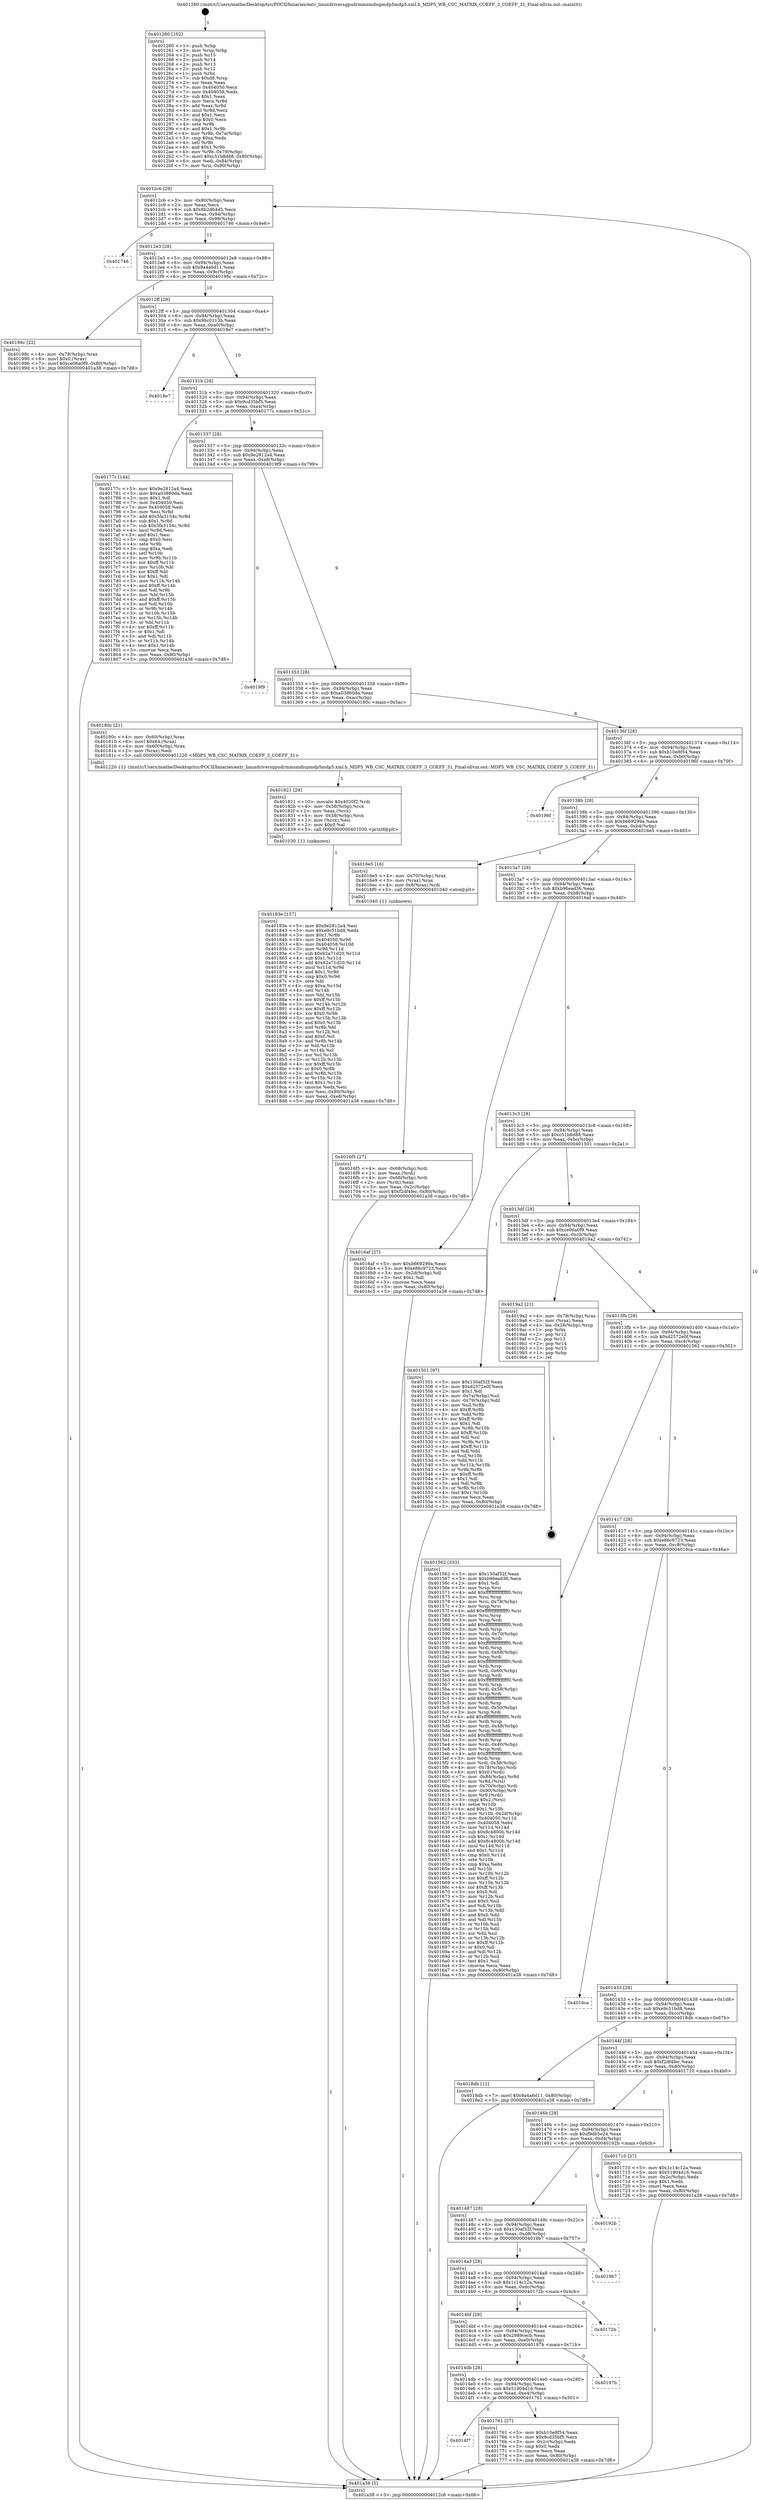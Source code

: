 digraph "0x401260" {
  label = "0x401260 (/mnt/c/Users/mathe/Desktop/tcc/POCII/binaries/extr_linuxdriversgpudrmmsmdispmdp5mdp5.xml.h_MDP5_WB_CSC_MATRIX_COEFF_3_COEFF_31_Final-ollvm.out::main(0))"
  labelloc = "t"
  node[shape=record]

  Entry [label="",width=0.3,height=0.3,shape=circle,fillcolor=black,style=filled]
  "0x4012c6" [label="{
     0x4012c6 [29]\l
     | [instrs]\l
     &nbsp;&nbsp;0x4012c6 \<+3\>: mov -0x80(%rbp),%eax\l
     &nbsp;&nbsp;0x4012c9 \<+2\>: mov %eax,%ecx\l
     &nbsp;&nbsp;0x4012cb \<+6\>: sub $0x8b2d64d5,%ecx\l
     &nbsp;&nbsp;0x4012d1 \<+6\>: mov %eax,-0x94(%rbp)\l
     &nbsp;&nbsp;0x4012d7 \<+6\>: mov %ecx,-0x98(%rbp)\l
     &nbsp;&nbsp;0x4012dd \<+6\>: je 0000000000401746 \<main+0x4e6\>\l
  }"]
  "0x401746" [label="{
     0x401746\l
  }", style=dashed]
  "0x4012e3" [label="{
     0x4012e3 [28]\l
     | [instrs]\l
     &nbsp;&nbsp;0x4012e3 \<+5\>: jmp 00000000004012e8 \<main+0x88\>\l
     &nbsp;&nbsp;0x4012e8 \<+6\>: mov -0x94(%rbp),%eax\l
     &nbsp;&nbsp;0x4012ee \<+5\>: sub $0x9a4a6d11,%eax\l
     &nbsp;&nbsp;0x4012f3 \<+6\>: mov %eax,-0x9c(%rbp)\l
     &nbsp;&nbsp;0x4012f9 \<+6\>: je 000000000040198c \<main+0x72c\>\l
  }"]
  Exit [label="",width=0.3,height=0.3,shape=circle,fillcolor=black,style=filled,peripheries=2]
  "0x40198c" [label="{
     0x40198c [22]\l
     | [instrs]\l
     &nbsp;&nbsp;0x40198c \<+4\>: mov -0x78(%rbp),%rax\l
     &nbsp;&nbsp;0x401990 \<+6\>: movl $0x0,(%rax)\l
     &nbsp;&nbsp;0x401996 \<+7\>: movl $0xce06a0f9,-0x80(%rbp)\l
     &nbsp;&nbsp;0x40199d \<+5\>: jmp 0000000000401a38 \<main+0x7d8\>\l
  }"]
  "0x4012ff" [label="{
     0x4012ff [28]\l
     | [instrs]\l
     &nbsp;&nbsp;0x4012ff \<+5\>: jmp 0000000000401304 \<main+0xa4\>\l
     &nbsp;&nbsp;0x401304 \<+6\>: mov -0x94(%rbp),%eax\l
     &nbsp;&nbsp;0x40130a \<+5\>: sub $0x9bc0113b,%eax\l
     &nbsp;&nbsp;0x40130f \<+6\>: mov %eax,-0xa0(%rbp)\l
     &nbsp;&nbsp;0x401315 \<+6\>: je 00000000004018e7 \<main+0x687\>\l
  }"]
  "0x40183e" [label="{
     0x40183e [157]\l
     | [instrs]\l
     &nbsp;&nbsp;0x40183e \<+5\>: mov $0x9e2812a4,%esi\l
     &nbsp;&nbsp;0x401843 \<+5\>: mov $0xe9c51bd8,%edx\l
     &nbsp;&nbsp;0x401848 \<+3\>: mov $0x1,%r8b\l
     &nbsp;&nbsp;0x40184b \<+8\>: mov 0x404050,%r9d\l
     &nbsp;&nbsp;0x401853 \<+8\>: mov 0x404058,%r10d\l
     &nbsp;&nbsp;0x40185b \<+3\>: mov %r9d,%r11d\l
     &nbsp;&nbsp;0x40185e \<+7\>: sub $0x62a71d20,%r11d\l
     &nbsp;&nbsp;0x401865 \<+4\>: sub $0x1,%r11d\l
     &nbsp;&nbsp;0x401869 \<+7\>: add $0x62a71d20,%r11d\l
     &nbsp;&nbsp;0x401870 \<+4\>: imul %r11d,%r9d\l
     &nbsp;&nbsp;0x401874 \<+4\>: and $0x1,%r9d\l
     &nbsp;&nbsp;0x401878 \<+4\>: cmp $0x0,%r9d\l
     &nbsp;&nbsp;0x40187c \<+3\>: sete %bl\l
     &nbsp;&nbsp;0x40187f \<+4\>: cmp $0xa,%r10d\l
     &nbsp;&nbsp;0x401883 \<+4\>: setl %r14b\l
     &nbsp;&nbsp;0x401887 \<+3\>: mov %bl,%r15b\l
     &nbsp;&nbsp;0x40188a \<+4\>: xor $0xff,%r15b\l
     &nbsp;&nbsp;0x40188e \<+3\>: mov %r14b,%r12b\l
     &nbsp;&nbsp;0x401891 \<+4\>: xor $0xff,%r12b\l
     &nbsp;&nbsp;0x401895 \<+4\>: xor $0x0,%r8b\l
     &nbsp;&nbsp;0x401899 \<+3\>: mov %r15b,%r13b\l
     &nbsp;&nbsp;0x40189c \<+4\>: and $0x0,%r13b\l
     &nbsp;&nbsp;0x4018a0 \<+3\>: and %r8b,%bl\l
     &nbsp;&nbsp;0x4018a3 \<+3\>: mov %r12b,%cl\l
     &nbsp;&nbsp;0x4018a6 \<+3\>: and $0x0,%cl\l
     &nbsp;&nbsp;0x4018a9 \<+3\>: and %r8b,%r14b\l
     &nbsp;&nbsp;0x4018ac \<+3\>: or %bl,%r13b\l
     &nbsp;&nbsp;0x4018af \<+3\>: or %r14b,%cl\l
     &nbsp;&nbsp;0x4018b2 \<+3\>: xor %cl,%r13b\l
     &nbsp;&nbsp;0x4018b5 \<+3\>: or %r12b,%r15b\l
     &nbsp;&nbsp;0x4018b8 \<+4\>: xor $0xff,%r15b\l
     &nbsp;&nbsp;0x4018bc \<+4\>: or $0x0,%r8b\l
     &nbsp;&nbsp;0x4018c0 \<+3\>: and %r8b,%r15b\l
     &nbsp;&nbsp;0x4018c3 \<+3\>: or %r15b,%r13b\l
     &nbsp;&nbsp;0x4018c6 \<+4\>: test $0x1,%r13b\l
     &nbsp;&nbsp;0x4018ca \<+3\>: cmovne %edx,%esi\l
     &nbsp;&nbsp;0x4018cd \<+3\>: mov %esi,-0x80(%rbp)\l
     &nbsp;&nbsp;0x4018d0 \<+6\>: mov %eax,-0xe8(%rbp)\l
     &nbsp;&nbsp;0x4018d6 \<+5\>: jmp 0000000000401a38 \<main+0x7d8\>\l
  }"]
  "0x4018e7" [label="{
     0x4018e7\l
  }", style=dashed]
  "0x40131b" [label="{
     0x40131b [28]\l
     | [instrs]\l
     &nbsp;&nbsp;0x40131b \<+5\>: jmp 0000000000401320 \<main+0xc0\>\l
     &nbsp;&nbsp;0x401320 \<+6\>: mov -0x94(%rbp),%eax\l
     &nbsp;&nbsp;0x401326 \<+5\>: sub $0x9cd35bf5,%eax\l
     &nbsp;&nbsp;0x40132b \<+6\>: mov %eax,-0xa4(%rbp)\l
     &nbsp;&nbsp;0x401331 \<+6\>: je 000000000040177c \<main+0x51c\>\l
  }"]
  "0x401821" [label="{
     0x401821 [29]\l
     | [instrs]\l
     &nbsp;&nbsp;0x401821 \<+10\>: movabs $0x4020f2,%rdi\l
     &nbsp;&nbsp;0x40182b \<+4\>: mov -0x58(%rbp),%rcx\l
     &nbsp;&nbsp;0x40182f \<+2\>: mov %eax,(%rcx)\l
     &nbsp;&nbsp;0x401831 \<+4\>: mov -0x58(%rbp),%rcx\l
     &nbsp;&nbsp;0x401835 \<+2\>: mov (%rcx),%esi\l
     &nbsp;&nbsp;0x401837 \<+2\>: mov $0x0,%al\l
     &nbsp;&nbsp;0x401839 \<+5\>: call 0000000000401030 \<printf@plt\>\l
     | [calls]\l
     &nbsp;&nbsp;0x401030 \{1\} (unknown)\l
  }"]
  "0x40177c" [label="{
     0x40177c [144]\l
     | [instrs]\l
     &nbsp;&nbsp;0x40177c \<+5\>: mov $0x9e2812a4,%eax\l
     &nbsp;&nbsp;0x401781 \<+5\>: mov $0xa03860da,%ecx\l
     &nbsp;&nbsp;0x401786 \<+2\>: mov $0x1,%dl\l
     &nbsp;&nbsp;0x401788 \<+7\>: mov 0x404050,%esi\l
     &nbsp;&nbsp;0x40178f \<+7\>: mov 0x404058,%edi\l
     &nbsp;&nbsp;0x401796 \<+3\>: mov %esi,%r8d\l
     &nbsp;&nbsp;0x401799 \<+7\>: add $0x5fa3154c,%r8d\l
     &nbsp;&nbsp;0x4017a0 \<+4\>: sub $0x1,%r8d\l
     &nbsp;&nbsp;0x4017a4 \<+7\>: sub $0x5fa3154c,%r8d\l
     &nbsp;&nbsp;0x4017ab \<+4\>: imul %r8d,%esi\l
     &nbsp;&nbsp;0x4017af \<+3\>: and $0x1,%esi\l
     &nbsp;&nbsp;0x4017b2 \<+3\>: cmp $0x0,%esi\l
     &nbsp;&nbsp;0x4017b5 \<+4\>: sete %r9b\l
     &nbsp;&nbsp;0x4017b9 \<+3\>: cmp $0xa,%edi\l
     &nbsp;&nbsp;0x4017bc \<+4\>: setl %r10b\l
     &nbsp;&nbsp;0x4017c0 \<+3\>: mov %r9b,%r11b\l
     &nbsp;&nbsp;0x4017c3 \<+4\>: xor $0xff,%r11b\l
     &nbsp;&nbsp;0x4017c7 \<+3\>: mov %r10b,%bl\l
     &nbsp;&nbsp;0x4017ca \<+3\>: xor $0xff,%bl\l
     &nbsp;&nbsp;0x4017cd \<+3\>: xor $0x1,%dl\l
     &nbsp;&nbsp;0x4017d0 \<+3\>: mov %r11b,%r14b\l
     &nbsp;&nbsp;0x4017d3 \<+4\>: and $0xff,%r14b\l
     &nbsp;&nbsp;0x4017d7 \<+3\>: and %dl,%r9b\l
     &nbsp;&nbsp;0x4017da \<+3\>: mov %bl,%r15b\l
     &nbsp;&nbsp;0x4017dd \<+4\>: and $0xff,%r15b\l
     &nbsp;&nbsp;0x4017e1 \<+3\>: and %dl,%r10b\l
     &nbsp;&nbsp;0x4017e4 \<+3\>: or %r9b,%r14b\l
     &nbsp;&nbsp;0x4017e7 \<+3\>: or %r10b,%r15b\l
     &nbsp;&nbsp;0x4017ea \<+3\>: xor %r15b,%r14b\l
     &nbsp;&nbsp;0x4017ed \<+3\>: or %bl,%r11b\l
     &nbsp;&nbsp;0x4017f0 \<+4\>: xor $0xff,%r11b\l
     &nbsp;&nbsp;0x4017f4 \<+3\>: or $0x1,%dl\l
     &nbsp;&nbsp;0x4017f7 \<+3\>: and %dl,%r11b\l
     &nbsp;&nbsp;0x4017fa \<+3\>: or %r11b,%r14b\l
     &nbsp;&nbsp;0x4017fd \<+4\>: test $0x1,%r14b\l
     &nbsp;&nbsp;0x401801 \<+3\>: cmovne %ecx,%eax\l
     &nbsp;&nbsp;0x401804 \<+3\>: mov %eax,-0x80(%rbp)\l
     &nbsp;&nbsp;0x401807 \<+5\>: jmp 0000000000401a38 \<main+0x7d8\>\l
  }"]
  "0x401337" [label="{
     0x401337 [28]\l
     | [instrs]\l
     &nbsp;&nbsp;0x401337 \<+5\>: jmp 000000000040133c \<main+0xdc\>\l
     &nbsp;&nbsp;0x40133c \<+6\>: mov -0x94(%rbp),%eax\l
     &nbsp;&nbsp;0x401342 \<+5\>: sub $0x9e2812a4,%eax\l
     &nbsp;&nbsp;0x401347 \<+6\>: mov %eax,-0xa8(%rbp)\l
     &nbsp;&nbsp;0x40134d \<+6\>: je 00000000004019f9 \<main+0x799\>\l
  }"]
  "0x4014f7" [label="{
     0x4014f7\l
  }", style=dashed]
  "0x4019f9" [label="{
     0x4019f9\l
  }", style=dashed]
  "0x401353" [label="{
     0x401353 [28]\l
     | [instrs]\l
     &nbsp;&nbsp;0x401353 \<+5\>: jmp 0000000000401358 \<main+0xf8\>\l
     &nbsp;&nbsp;0x401358 \<+6\>: mov -0x94(%rbp),%eax\l
     &nbsp;&nbsp;0x40135e \<+5\>: sub $0xa03860da,%eax\l
     &nbsp;&nbsp;0x401363 \<+6\>: mov %eax,-0xac(%rbp)\l
     &nbsp;&nbsp;0x401369 \<+6\>: je 000000000040180c \<main+0x5ac\>\l
  }"]
  "0x401761" [label="{
     0x401761 [27]\l
     | [instrs]\l
     &nbsp;&nbsp;0x401761 \<+5\>: mov $0xb10e8f54,%eax\l
     &nbsp;&nbsp;0x401766 \<+5\>: mov $0x9cd35bf5,%ecx\l
     &nbsp;&nbsp;0x40176b \<+3\>: mov -0x2c(%rbp),%edx\l
     &nbsp;&nbsp;0x40176e \<+3\>: cmp $0x0,%edx\l
     &nbsp;&nbsp;0x401771 \<+3\>: cmove %ecx,%eax\l
     &nbsp;&nbsp;0x401774 \<+3\>: mov %eax,-0x80(%rbp)\l
     &nbsp;&nbsp;0x401777 \<+5\>: jmp 0000000000401a38 \<main+0x7d8\>\l
  }"]
  "0x40180c" [label="{
     0x40180c [21]\l
     | [instrs]\l
     &nbsp;&nbsp;0x40180c \<+4\>: mov -0x60(%rbp),%rax\l
     &nbsp;&nbsp;0x401810 \<+6\>: movl $0x64,(%rax)\l
     &nbsp;&nbsp;0x401816 \<+4\>: mov -0x60(%rbp),%rax\l
     &nbsp;&nbsp;0x40181a \<+2\>: mov (%rax),%edi\l
     &nbsp;&nbsp;0x40181c \<+5\>: call 0000000000401220 \<MDP5_WB_CSC_MATRIX_COEFF_3_COEFF_31\>\l
     | [calls]\l
     &nbsp;&nbsp;0x401220 \{1\} (/mnt/c/Users/mathe/Desktop/tcc/POCII/binaries/extr_linuxdriversgpudrmmsmdispmdp5mdp5.xml.h_MDP5_WB_CSC_MATRIX_COEFF_3_COEFF_31_Final-ollvm.out::MDP5_WB_CSC_MATRIX_COEFF_3_COEFF_31)\l
  }"]
  "0x40136f" [label="{
     0x40136f [28]\l
     | [instrs]\l
     &nbsp;&nbsp;0x40136f \<+5\>: jmp 0000000000401374 \<main+0x114\>\l
     &nbsp;&nbsp;0x401374 \<+6\>: mov -0x94(%rbp),%eax\l
     &nbsp;&nbsp;0x40137a \<+5\>: sub $0xb10e8f54,%eax\l
     &nbsp;&nbsp;0x40137f \<+6\>: mov %eax,-0xb0(%rbp)\l
     &nbsp;&nbsp;0x401385 \<+6\>: je 000000000040196f \<main+0x70f\>\l
  }"]
  "0x4014db" [label="{
     0x4014db [28]\l
     | [instrs]\l
     &nbsp;&nbsp;0x4014db \<+5\>: jmp 00000000004014e0 \<main+0x280\>\l
     &nbsp;&nbsp;0x4014e0 \<+6\>: mov -0x94(%rbp),%eax\l
     &nbsp;&nbsp;0x4014e6 \<+5\>: sub $0x51904d16,%eax\l
     &nbsp;&nbsp;0x4014eb \<+6\>: mov %eax,-0xe4(%rbp)\l
     &nbsp;&nbsp;0x4014f1 \<+6\>: je 0000000000401761 \<main+0x501\>\l
  }"]
  "0x40196f" [label="{
     0x40196f\l
  }", style=dashed]
  "0x40138b" [label="{
     0x40138b [28]\l
     | [instrs]\l
     &nbsp;&nbsp;0x40138b \<+5\>: jmp 0000000000401390 \<main+0x130\>\l
     &nbsp;&nbsp;0x401390 \<+6\>: mov -0x94(%rbp),%eax\l
     &nbsp;&nbsp;0x401396 \<+5\>: sub $0xb669299a,%eax\l
     &nbsp;&nbsp;0x40139b \<+6\>: mov %eax,-0xb4(%rbp)\l
     &nbsp;&nbsp;0x4013a1 \<+6\>: je 00000000004016e5 \<main+0x485\>\l
  }"]
  "0x40197b" [label="{
     0x40197b\l
  }", style=dashed]
  "0x4016e5" [label="{
     0x4016e5 [16]\l
     | [instrs]\l
     &nbsp;&nbsp;0x4016e5 \<+4\>: mov -0x70(%rbp),%rax\l
     &nbsp;&nbsp;0x4016e9 \<+3\>: mov (%rax),%rax\l
     &nbsp;&nbsp;0x4016ec \<+4\>: mov 0x8(%rax),%rdi\l
     &nbsp;&nbsp;0x4016f0 \<+5\>: call 0000000000401040 \<atoi@plt\>\l
     | [calls]\l
     &nbsp;&nbsp;0x401040 \{1\} (unknown)\l
  }"]
  "0x4013a7" [label="{
     0x4013a7 [28]\l
     | [instrs]\l
     &nbsp;&nbsp;0x4013a7 \<+5\>: jmp 00000000004013ac \<main+0x14c\>\l
     &nbsp;&nbsp;0x4013ac \<+6\>: mov -0x94(%rbp),%eax\l
     &nbsp;&nbsp;0x4013b2 \<+5\>: sub $0xb96ead36,%eax\l
     &nbsp;&nbsp;0x4013b7 \<+6\>: mov %eax,-0xb8(%rbp)\l
     &nbsp;&nbsp;0x4013bd \<+6\>: je 00000000004016af \<main+0x44f\>\l
  }"]
  "0x4014bf" [label="{
     0x4014bf [28]\l
     | [instrs]\l
     &nbsp;&nbsp;0x4014bf \<+5\>: jmp 00000000004014c4 \<main+0x264\>\l
     &nbsp;&nbsp;0x4014c4 \<+6\>: mov -0x94(%rbp),%eax\l
     &nbsp;&nbsp;0x4014ca \<+5\>: sub $0x2989cecb,%eax\l
     &nbsp;&nbsp;0x4014cf \<+6\>: mov %eax,-0xe0(%rbp)\l
     &nbsp;&nbsp;0x4014d5 \<+6\>: je 000000000040197b \<main+0x71b\>\l
  }"]
  "0x4016af" [label="{
     0x4016af [27]\l
     | [instrs]\l
     &nbsp;&nbsp;0x4016af \<+5\>: mov $0xb669299a,%eax\l
     &nbsp;&nbsp;0x4016b4 \<+5\>: mov $0xe86c9723,%ecx\l
     &nbsp;&nbsp;0x4016b9 \<+3\>: mov -0x2d(%rbp),%dl\l
     &nbsp;&nbsp;0x4016bc \<+3\>: test $0x1,%dl\l
     &nbsp;&nbsp;0x4016bf \<+3\>: cmovne %ecx,%eax\l
     &nbsp;&nbsp;0x4016c2 \<+3\>: mov %eax,-0x80(%rbp)\l
     &nbsp;&nbsp;0x4016c5 \<+5\>: jmp 0000000000401a38 \<main+0x7d8\>\l
  }"]
  "0x4013c3" [label="{
     0x4013c3 [28]\l
     | [instrs]\l
     &nbsp;&nbsp;0x4013c3 \<+5\>: jmp 00000000004013c8 \<main+0x168\>\l
     &nbsp;&nbsp;0x4013c8 \<+6\>: mov -0x94(%rbp),%eax\l
     &nbsp;&nbsp;0x4013ce \<+5\>: sub $0xc51b8d88,%eax\l
     &nbsp;&nbsp;0x4013d3 \<+6\>: mov %eax,-0xbc(%rbp)\l
     &nbsp;&nbsp;0x4013d9 \<+6\>: je 0000000000401501 \<main+0x2a1\>\l
  }"]
  "0x40172b" [label="{
     0x40172b\l
  }", style=dashed]
  "0x401501" [label="{
     0x401501 [97]\l
     | [instrs]\l
     &nbsp;&nbsp;0x401501 \<+5\>: mov $0x130af32f,%eax\l
     &nbsp;&nbsp;0x401506 \<+5\>: mov $0xd2572e0f,%ecx\l
     &nbsp;&nbsp;0x40150b \<+2\>: mov $0x1,%dl\l
     &nbsp;&nbsp;0x40150d \<+4\>: mov -0x7a(%rbp),%sil\l
     &nbsp;&nbsp;0x401511 \<+4\>: mov -0x79(%rbp),%dil\l
     &nbsp;&nbsp;0x401515 \<+3\>: mov %sil,%r8b\l
     &nbsp;&nbsp;0x401518 \<+4\>: xor $0xff,%r8b\l
     &nbsp;&nbsp;0x40151c \<+3\>: mov %dil,%r9b\l
     &nbsp;&nbsp;0x40151f \<+4\>: xor $0xff,%r9b\l
     &nbsp;&nbsp;0x401523 \<+3\>: xor $0x1,%dl\l
     &nbsp;&nbsp;0x401526 \<+3\>: mov %r8b,%r10b\l
     &nbsp;&nbsp;0x401529 \<+4\>: and $0xff,%r10b\l
     &nbsp;&nbsp;0x40152d \<+3\>: and %dl,%sil\l
     &nbsp;&nbsp;0x401530 \<+3\>: mov %r9b,%r11b\l
     &nbsp;&nbsp;0x401533 \<+4\>: and $0xff,%r11b\l
     &nbsp;&nbsp;0x401537 \<+3\>: and %dl,%dil\l
     &nbsp;&nbsp;0x40153a \<+3\>: or %sil,%r10b\l
     &nbsp;&nbsp;0x40153d \<+3\>: or %dil,%r11b\l
     &nbsp;&nbsp;0x401540 \<+3\>: xor %r11b,%r10b\l
     &nbsp;&nbsp;0x401543 \<+3\>: or %r9b,%r8b\l
     &nbsp;&nbsp;0x401546 \<+4\>: xor $0xff,%r8b\l
     &nbsp;&nbsp;0x40154a \<+3\>: or $0x1,%dl\l
     &nbsp;&nbsp;0x40154d \<+3\>: and %dl,%r8b\l
     &nbsp;&nbsp;0x401550 \<+3\>: or %r8b,%r10b\l
     &nbsp;&nbsp;0x401553 \<+4\>: test $0x1,%r10b\l
     &nbsp;&nbsp;0x401557 \<+3\>: cmovne %ecx,%eax\l
     &nbsp;&nbsp;0x40155a \<+3\>: mov %eax,-0x80(%rbp)\l
     &nbsp;&nbsp;0x40155d \<+5\>: jmp 0000000000401a38 \<main+0x7d8\>\l
  }"]
  "0x4013df" [label="{
     0x4013df [28]\l
     | [instrs]\l
     &nbsp;&nbsp;0x4013df \<+5\>: jmp 00000000004013e4 \<main+0x184\>\l
     &nbsp;&nbsp;0x4013e4 \<+6\>: mov -0x94(%rbp),%eax\l
     &nbsp;&nbsp;0x4013ea \<+5\>: sub $0xce06a0f9,%eax\l
     &nbsp;&nbsp;0x4013ef \<+6\>: mov %eax,-0xc0(%rbp)\l
     &nbsp;&nbsp;0x4013f5 \<+6\>: je 00000000004019a2 \<main+0x742\>\l
  }"]
  "0x401a38" [label="{
     0x401a38 [5]\l
     | [instrs]\l
     &nbsp;&nbsp;0x401a38 \<+5\>: jmp 00000000004012c6 \<main+0x66\>\l
  }"]
  "0x401260" [label="{
     0x401260 [102]\l
     | [instrs]\l
     &nbsp;&nbsp;0x401260 \<+1\>: push %rbp\l
     &nbsp;&nbsp;0x401261 \<+3\>: mov %rsp,%rbp\l
     &nbsp;&nbsp;0x401264 \<+2\>: push %r15\l
     &nbsp;&nbsp;0x401266 \<+2\>: push %r14\l
     &nbsp;&nbsp;0x401268 \<+2\>: push %r13\l
     &nbsp;&nbsp;0x40126a \<+2\>: push %r12\l
     &nbsp;&nbsp;0x40126c \<+1\>: push %rbx\l
     &nbsp;&nbsp;0x40126d \<+7\>: sub $0xd8,%rsp\l
     &nbsp;&nbsp;0x401274 \<+2\>: xor %eax,%eax\l
     &nbsp;&nbsp;0x401276 \<+7\>: mov 0x404050,%ecx\l
     &nbsp;&nbsp;0x40127d \<+7\>: mov 0x404058,%edx\l
     &nbsp;&nbsp;0x401284 \<+3\>: sub $0x1,%eax\l
     &nbsp;&nbsp;0x401287 \<+3\>: mov %ecx,%r8d\l
     &nbsp;&nbsp;0x40128a \<+3\>: add %eax,%r8d\l
     &nbsp;&nbsp;0x40128d \<+4\>: imul %r8d,%ecx\l
     &nbsp;&nbsp;0x401291 \<+3\>: and $0x1,%ecx\l
     &nbsp;&nbsp;0x401294 \<+3\>: cmp $0x0,%ecx\l
     &nbsp;&nbsp;0x401297 \<+4\>: sete %r9b\l
     &nbsp;&nbsp;0x40129b \<+4\>: and $0x1,%r9b\l
     &nbsp;&nbsp;0x40129f \<+4\>: mov %r9b,-0x7a(%rbp)\l
     &nbsp;&nbsp;0x4012a3 \<+3\>: cmp $0xa,%edx\l
     &nbsp;&nbsp;0x4012a6 \<+4\>: setl %r9b\l
     &nbsp;&nbsp;0x4012aa \<+4\>: and $0x1,%r9b\l
     &nbsp;&nbsp;0x4012ae \<+4\>: mov %r9b,-0x79(%rbp)\l
     &nbsp;&nbsp;0x4012b2 \<+7\>: movl $0xc51b8d88,-0x80(%rbp)\l
     &nbsp;&nbsp;0x4012b9 \<+6\>: mov %edi,-0x84(%rbp)\l
     &nbsp;&nbsp;0x4012bf \<+7\>: mov %rsi,-0x90(%rbp)\l
  }"]
  "0x4014a3" [label="{
     0x4014a3 [28]\l
     | [instrs]\l
     &nbsp;&nbsp;0x4014a3 \<+5\>: jmp 00000000004014a8 \<main+0x248\>\l
     &nbsp;&nbsp;0x4014a8 \<+6\>: mov -0x94(%rbp),%eax\l
     &nbsp;&nbsp;0x4014ae \<+5\>: sub $0x1c14c12a,%eax\l
     &nbsp;&nbsp;0x4014b3 \<+6\>: mov %eax,-0xdc(%rbp)\l
     &nbsp;&nbsp;0x4014b9 \<+6\>: je 000000000040172b \<main+0x4cb\>\l
  }"]
  "0x4019a2" [label="{
     0x4019a2 [21]\l
     | [instrs]\l
     &nbsp;&nbsp;0x4019a2 \<+4\>: mov -0x78(%rbp),%rax\l
     &nbsp;&nbsp;0x4019a6 \<+2\>: mov (%rax),%eax\l
     &nbsp;&nbsp;0x4019a8 \<+4\>: lea -0x28(%rbp),%rsp\l
     &nbsp;&nbsp;0x4019ac \<+1\>: pop %rbx\l
     &nbsp;&nbsp;0x4019ad \<+2\>: pop %r12\l
     &nbsp;&nbsp;0x4019af \<+2\>: pop %r13\l
     &nbsp;&nbsp;0x4019b1 \<+2\>: pop %r14\l
     &nbsp;&nbsp;0x4019b3 \<+2\>: pop %r15\l
     &nbsp;&nbsp;0x4019b5 \<+1\>: pop %rbp\l
     &nbsp;&nbsp;0x4019b6 \<+1\>: ret\l
  }"]
  "0x4013fb" [label="{
     0x4013fb [28]\l
     | [instrs]\l
     &nbsp;&nbsp;0x4013fb \<+5\>: jmp 0000000000401400 \<main+0x1a0\>\l
     &nbsp;&nbsp;0x401400 \<+6\>: mov -0x94(%rbp),%eax\l
     &nbsp;&nbsp;0x401406 \<+5\>: sub $0xd2572e0f,%eax\l
     &nbsp;&nbsp;0x40140b \<+6\>: mov %eax,-0xc4(%rbp)\l
     &nbsp;&nbsp;0x401411 \<+6\>: je 0000000000401562 \<main+0x302\>\l
  }"]
  "0x4019b7" [label="{
     0x4019b7\l
  }", style=dashed]
  "0x401562" [label="{
     0x401562 [333]\l
     | [instrs]\l
     &nbsp;&nbsp;0x401562 \<+5\>: mov $0x130af32f,%eax\l
     &nbsp;&nbsp;0x401567 \<+5\>: mov $0xb96ead36,%ecx\l
     &nbsp;&nbsp;0x40156c \<+2\>: mov $0x1,%dl\l
     &nbsp;&nbsp;0x40156e \<+3\>: mov %rsp,%rsi\l
     &nbsp;&nbsp;0x401571 \<+4\>: add $0xfffffffffffffff0,%rsi\l
     &nbsp;&nbsp;0x401575 \<+3\>: mov %rsi,%rsp\l
     &nbsp;&nbsp;0x401578 \<+4\>: mov %rsi,-0x78(%rbp)\l
     &nbsp;&nbsp;0x40157c \<+3\>: mov %rsp,%rsi\l
     &nbsp;&nbsp;0x40157f \<+4\>: add $0xfffffffffffffff0,%rsi\l
     &nbsp;&nbsp;0x401583 \<+3\>: mov %rsi,%rsp\l
     &nbsp;&nbsp;0x401586 \<+3\>: mov %rsp,%rdi\l
     &nbsp;&nbsp;0x401589 \<+4\>: add $0xfffffffffffffff0,%rdi\l
     &nbsp;&nbsp;0x40158d \<+3\>: mov %rdi,%rsp\l
     &nbsp;&nbsp;0x401590 \<+4\>: mov %rdi,-0x70(%rbp)\l
     &nbsp;&nbsp;0x401594 \<+3\>: mov %rsp,%rdi\l
     &nbsp;&nbsp;0x401597 \<+4\>: add $0xfffffffffffffff0,%rdi\l
     &nbsp;&nbsp;0x40159b \<+3\>: mov %rdi,%rsp\l
     &nbsp;&nbsp;0x40159e \<+4\>: mov %rdi,-0x68(%rbp)\l
     &nbsp;&nbsp;0x4015a2 \<+3\>: mov %rsp,%rdi\l
     &nbsp;&nbsp;0x4015a5 \<+4\>: add $0xfffffffffffffff0,%rdi\l
     &nbsp;&nbsp;0x4015a9 \<+3\>: mov %rdi,%rsp\l
     &nbsp;&nbsp;0x4015ac \<+4\>: mov %rdi,-0x60(%rbp)\l
     &nbsp;&nbsp;0x4015b0 \<+3\>: mov %rsp,%rdi\l
     &nbsp;&nbsp;0x4015b3 \<+4\>: add $0xfffffffffffffff0,%rdi\l
     &nbsp;&nbsp;0x4015b7 \<+3\>: mov %rdi,%rsp\l
     &nbsp;&nbsp;0x4015ba \<+4\>: mov %rdi,-0x58(%rbp)\l
     &nbsp;&nbsp;0x4015be \<+3\>: mov %rsp,%rdi\l
     &nbsp;&nbsp;0x4015c1 \<+4\>: add $0xfffffffffffffff0,%rdi\l
     &nbsp;&nbsp;0x4015c5 \<+3\>: mov %rdi,%rsp\l
     &nbsp;&nbsp;0x4015c8 \<+4\>: mov %rdi,-0x50(%rbp)\l
     &nbsp;&nbsp;0x4015cc \<+3\>: mov %rsp,%rdi\l
     &nbsp;&nbsp;0x4015cf \<+4\>: add $0xfffffffffffffff0,%rdi\l
     &nbsp;&nbsp;0x4015d3 \<+3\>: mov %rdi,%rsp\l
     &nbsp;&nbsp;0x4015d6 \<+4\>: mov %rdi,-0x48(%rbp)\l
     &nbsp;&nbsp;0x4015da \<+3\>: mov %rsp,%rdi\l
     &nbsp;&nbsp;0x4015dd \<+4\>: add $0xfffffffffffffff0,%rdi\l
     &nbsp;&nbsp;0x4015e1 \<+3\>: mov %rdi,%rsp\l
     &nbsp;&nbsp;0x4015e4 \<+4\>: mov %rdi,-0x40(%rbp)\l
     &nbsp;&nbsp;0x4015e8 \<+3\>: mov %rsp,%rdi\l
     &nbsp;&nbsp;0x4015eb \<+4\>: add $0xfffffffffffffff0,%rdi\l
     &nbsp;&nbsp;0x4015ef \<+3\>: mov %rdi,%rsp\l
     &nbsp;&nbsp;0x4015f2 \<+4\>: mov %rdi,-0x38(%rbp)\l
     &nbsp;&nbsp;0x4015f6 \<+4\>: mov -0x78(%rbp),%rdi\l
     &nbsp;&nbsp;0x4015fa \<+6\>: movl $0x0,(%rdi)\l
     &nbsp;&nbsp;0x401600 \<+7\>: mov -0x84(%rbp),%r8d\l
     &nbsp;&nbsp;0x401607 \<+3\>: mov %r8d,(%rsi)\l
     &nbsp;&nbsp;0x40160a \<+4\>: mov -0x70(%rbp),%rdi\l
     &nbsp;&nbsp;0x40160e \<+7\>: mov -0x90(%rbp),%r9\l
     &nbsp;&nbsp;0x401615 \<+3\>: mov %r9,(%rdi)\l
     &nbsp;&nbsp;0x401618 \<+3\>: cmpl $0x2,(%rsi)\l
     &nbsp;&nbsp;0x40161b \<+4\>: setne %r10b\l
     &nbsp;&nbsp;0x40161f \<+4\>: and $0x1,%r10b\l
     &nbsp;&nbsp;0x401623 \<+4\>: mov %r10b,-0x2d(%rbp)\l
     &nbsp;&nbsp;0x401627 \<+8\>: mov 0x404050,%r11d\l
     &nbsp;&nbsp;0x40162f \<+7\>: mov 0x404058,%ebx\l
     &nbsp;&nbsp;0x401636 \<+3\>: mov %r11d,%r14d\l
     &nbsp;&nbsp;0x401639 \<+7\>: sub $0x8c4800b,%r14d\l
     &nbsp;&nbsp;0x401640 \<+4\>: sub $0x1,%r14d\l
     &nbsp;&nbsp;0x401644 \<+7\>: add $0x8c4800b,%r14d\l
     &nbsp;&nbsp;0x40164b \<+4\>: imul %r14d,%r11d\l
     &nbsp;&nbsp;0x40164f \<+4\>: and $0x1,%r11d\l
     &nbsp;&nbsp;0x401653 \<+4\>: cmp $0x0,%r11d\l
     &nbsp;&nbsp;0x401657 \<+4\>: sete %r10b\l
     &nbsp;&nbsp;0x40165b \<+3\>: cmp $0xa,%ebx\l
     &nbsp;&nbsp;0x40165e \<+4\>: setl %r15b\l
     &nbsp;&nbsp;0x401662 \<+3\>: mov %r10b,%r12b\l
     &nbsp;&nbsp;0x401665 \<+4\>: xor $0xff,%r12b\l
     &nbsp;&nbsp;0x401669 \<+3\>: mov %r15b,%r13b\l
     &nbsp;&nbsp;0x40166c \<+4\>: xor $0xff,%r13b\l
     &nbsp;&nbsp;0x401670 \<+3\>: xor $0x0,%dl\l
     &nbsp;&nbsp;0x401673 \<+3\>: mov %r12b,%sil\l
     &nbsp;&nbsp;0x401676 \<+4\>: and $0x0,%sil\l
     &nbsp;&nbsp;0x40167a \<+3\>: and %dl,%r10b\l
     &nbsp;&nbsp;0x40167d \<+3\>: mov %r13b,%dil\l
     &nbsp;&nbsp;0x401680 \<+4\>: and $0x0,%dil\l
     &nbsp;&nbsp;0x401684 \<+3\>: and %dl,%r15b\l
     &nbsp;&nbsp;0x401687 \<+3\>: or %r10b,%sil\l
     &nbsp;&nbsp;0x40168a \<+3\>: or %r15b,%dil\l
     &nbsp;&nbsp;0x40168d \<+3\>: xor %dil,%sil\l
     &nbsp;&nbsp;0x401690 \<+3\>: or %r13b,%r12b\l
     &nbsp;&nbsp;0x401693 \<+4\>: xor $0xff,%r12b\l
     &nbsp;&nbsp;0x401697 \<+3\>: or $0x0,%dl\l
     &nbsp;&nbsp;0x40169a \<+3\>: and %dl,%r12b\l
     &nbsp;&nbsp;0x40169d \<+3\>: or %r12b,%sil\l
     &nbsp;&nbsp;0x4016a0 \<+4\>: test $0x1,%sil\l
     &nbsp;&nbsp;0x4016a4 \<+3\>: cmovne %ecx,%eax\l
     &nbsp;&nbsp;0x4016a7 \<+3\>: mov %eax,-0x80(%rbp)\l
     &nbsp;&nbsp;0x4016aa \<+5\>: jmp 0000000000401a38 \<main+0x7d8\>\l
  }"]
  "0x401417" [label="{
     0x401417 [28]\l
     | [instrs]\l
     &nbsp;&nbsp;0x401417 \<+5\>: jmp 000000000040141c \<main+0x1bc\>\l
     &nbsp;&nbsp;0x40141c \<+6\>: mov -0x94(%rbp),%eax\l
     &nbsp;&nbsp;0x401422 \<+5\>: sub $0xe86c9723,%eax\l
     &nbsp;&nbsp;0x401427 \<+6\>: mov %eax,-0xc8(%rbp)\l
     &nbsp;&nbsp;0x40142d \<+6\>: je 00000000004016ca \<main+0x46a\>\l
  }"]
  "0x401487" [label="{
     0x401487 [28]\l
     | [instrs]\l
     &nbsp;&nbsp;0x401487 \<+5\>: jmp 000000000040148c \<main+0x22c\>\l
     &nbsp;&nbsp;0x40148c \<+6\>: mov -0x94(%rbp),%eax\l
     &nbsp;&nbsp;0x401492 \<+5\>: sub $0x130af32f,%eax\l
     &nbsp;&nbsp;0x401497 \<+6\>: mov %eax,-0xd8(%rbp)\l
     &nbsp;&nbsp;0x40149d \<+6\>: je 00000000004019b7 \<main+0x757\>\l
  }"]
  "0x4016f5" [label="{
     0x4016f5 [27]\l
     | [instrs]\l
     &nbsp;&nbsp;0x4016f5 \<+4\>: mov -0x68(%rbp),%rdi\l
     &nbsp;&nbsp;0x4016f9 \<+2\>: mov %eax,(%rdi)\l
     &nbsp;&nbsp;0x4016fb \<+4\>: mov -0x68(%rbp),%rdi\l
     &nbsp;&nbsp;0x4016ff \<+2\>: mov (%rdi),%eax\l
     &nbsp;&nbsp;0x401701 \<+3\>: mov %eax,-0x2c(%rbp)\l
     &nbsp;&nbsp;0x401704 \<+7\>: movl $0xf2df4fec,-0x80(%rbp)\l
     &nbsp;&nbsp;0x40170b \<+5\>: jmp 0000000000401a38 \<main+0x7d8\>\l
  }"]
  "0x40192b" [label="{
     0x40192b\l
  }", style=dashed]
  "0x4016ca" [label="{
     0x4016ca\l
  }", style=dashed]
  "0x401433" [label="{
     0x401433 [28]\l
     | [instrs]\l
     &nbsp;&nbsp;0x401433 \<+5\>: jmp 0000000000401438 \<main+0x1d8\>\l
     &nbsp;&nbsp;0x401438 \<+6\>: mov -0x94(%rbp),%eax\l
     &nbsp;&nbsp;0x40143e \<+5\>: sub $0xe9c51bd8,%eax\l
     &nbsp;&nbsp;0x401443 \<+6\>: mov %eax,-0xcc(%rbp)\l
     &nbsp;&nbsp;0x401449 \<+6\>: je 00000000004018db \<main+0x67b\>\l
  }"]
  "0x40146b" [label="{
     0x40146b [28]\l
     | [instrs]\l
     &nbsp;&nbsp;0x40146b \<+5\>: jmp 0000000000401470 \<main+0x210\>\l
     &nbsp;&nbsp;0x401470 \<+6\>: mov -0x94(%rbp),%eax\l
     &nbsp;&nbsp;0x401476 \<+5\>: sub $0xf9db5e24,%eax\l
     &nbsp;&nbsp;0x40147b \<+6\>: mov %eax,-0xd4(%rbp)\l
     &nbsp;&nbsp;0x401481 \<+6\>: je 000000000040192b \<main+0x6cb\>\l
  }"]
  "0x4018db" [label="{
     0x4018db [12]\l
     | [instrs]\l
     &nbsp;&nbsp;0x4018db \<+7\>: movl $0x9a4a6d11,-0x80(%rbp)\l
     &nbsp;&nbsp;0x4018e2 \<+5\>: jmp 0000000000401a38 \<main+0x7d8\>\l
  }"]
  "0x40144f" [label="{
     0x40144f [28]\l
     | [instrs]\l
     &nbsp;&nbsp;0x40144f \<+5\>: jmp 0000000000401454 \<main+0x1f4\>\l
     &nbsp;&nbsp;0x401454 \<+6\>: mov -0x94(%rbp),%eax\l
     &nbsp;&nbsp;0x40145a \<+5\>: sub $0xf2df4fec,%eax\l
     &nbsp;&nbsp;0x40145f \<+6\>: mov %eax,-0xd0(%rbp)\l
     &nbsp;&nbsp;0x401465 \<+6\>: je 0000000000401710 \<main+0x4b0\>\l
  }"]
  "0x401710" [label="{
     0x401710 [27]\l
     | [instrs]\l
     &nbsp;&nbsp;0x401710 \<+5\>: mov $0x1c14c12a,%eax\l
     &nbsp;&nbsp;0x401715 \<+5\>: mov $0x51904d16,%ecx\l
     &nbsp;&nbsp;0x40171a \<+3\>: mov -0x2c(%rbp),%edx\l
     &nbsp;&nbsp;0x40171d \<+3\>: cmp $0x1,%edx\l
     &nbsp;&nbsp;0x401720 \<+3\>: cmovl %ecx,%eax\l
     &nbsp;&nbsp;0x401723 \<+3\>: mov %eax,-0x80(%rbp)\l
     &nbsp;&nbsp;0x401726 \<+5\>: jmp 0000000000401a38 \<main+0x7d8\>\l
  }"]
  Entry -> "0x401260" [label=" 1"]
  "0x4012c6" -> "0x401746" [label=" 0"]
  "0x4012c6" -> "0x4012e3" [label=" 11"]
  "0x4019a2" -> Exit [label=" 1"]
  "0x4012e3" -> "0x40198c" [label=" 1"]
  "0x4012e3" -> "0x4012ff" [label=" 10"]
  "0x40198c" -> "0x401a38" [label=" 1"]
  "0x4012ff" -> "0x4018e7" [label=" 0"]
  "0x4012ff" -> "0x40131b" [label=" 10"]
  "0x4018db" -> "0x401a38" [label=" 1"]
  "0x40131b" -> "0x40177c" [label=" 1"]
  "0x40131b" -> "0x401337" [label=" 9"]
  "0x40183e" -> "0x401a38" [label=" 1"]
  "0x401337" -> "0x4019f9" [label=" 0"]
  "0x401337" -> "0x401353" [label=" 9"]
  "0x401821" -> "0x40183e" [label=" 1"]
  "0x401353" -> "0x40180c" [label=" 1"]
  "0x401353" -> "0x40136f" [label=" 8"]
  "0x40180c" -> "0x401821" [label=" 1"]
  "0x40136f" -> "0x40196f" [label=" 0"]
  "0x40136f" -> "0x40138b" [label=" 8"]
  "0x401761" -> "0x401a38" [label=" 1"]
  "0x40138b" -> "0x4016e5" [label=" 1"]
  "0x40138b" -> "0x4013a7" [label=" 7"]
  "0x4014db" -> "0x4014f7" [label=" 0"]
  "0x4013a7" -> "0x4016af" [label=" 1"]
  "0x4013a7" -> "0x4013c3" [label=" 6"]
  "0x40177c" -> "0x401a38" [label=" 1"]
  "0x4013c3" -> "0x401501" [label=" 1"]
  "0x4013c3" -> "0x4013df" [label=" 5"]
  "0x401501" -> "0x401a38" [label=" 1"]
  "0x401260" -> "0x4012c6" [label=" 1"]
  "0x401a38" -> "0x4012c6" [label=" 10"]
  "0x4014bf" -> "0x4014db" [label=" 1"]
  "0x4013df" -> "0x4019a2" [label=" 1"]
  "0x4013df" -> "0x4013fb" [label=" 4"]
  "0x4014db" -> "0x401761" [label=" 1"]
  "0x4013fb" -> "0x401562" [label=" 1"]
  "0x4013fb" -> "0x401417" [label=" 3"]
  "0x4014a3" -> "0x4014bf" [label=" 1"]
  "0x401562" -> "0x401a38" [label=" 1"]
  "0x4016af" -> "0x401a38" [label=" 1"]
  "0x4016e5" -> "0x4016f5" [label=" 1"]
  "0x4016f5" -> "0x401a38" [label=" 1"]
  "0x4014bf" -> "0x40197b" [label=" 0"]
  "0x401417" -> "0x4016ca" [label=" 0"]
  "0x401417" -> "0x401433" [label=" 3"]
  "0x401487" -> "0x4014a3" [label=" 1"]
  "0x401433" -> "0x4018db" [label=" 1"]
  "0x401433" -> "0x40144f" [label=" 2"]
  "0x4014a3" -> "0x40172b" [label=" 0"]
  "0x40144f" -> "0x401710" [label=" 1"]
  "0x40144f" -> "0x40146b" [label=" 1"]
  "0x401710" -> "0x401a38" [label=" 1"]
  "0x401487" -> "0x4019b7" [label=" 0"]
  "0x40146b" -> "0x40192b" [label=" 0"]
  "0x40146b" -> "0x401487" [label=" 1"]
}
